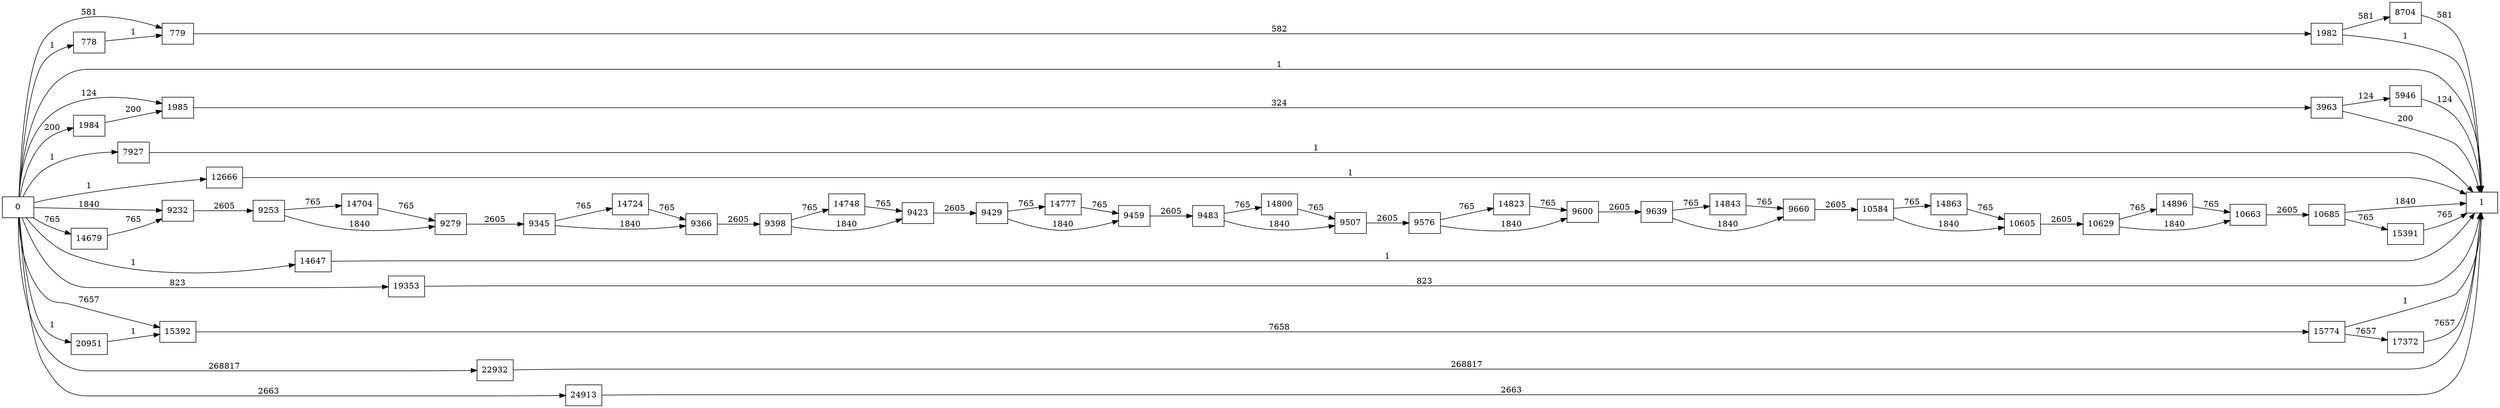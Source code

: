 digraph {
	graph [rankdir=LR]
	node [shape=rectangle]
	778 -> 779 [label=1]
	779 -> 1982 [label=582]
	1982 -> 1 [label=1]
	1982 -> 8704 [label=581]
	1984 -> 1985 [label=200]
	1985 -> 3963 [label=324]
	3963 -> 1 [label=200]
	3963 -> 5946 [label=124]
	5946 -> 1 [label=124]
	7927 -> 1 [label=1]
	8704 -> 1 [label=581]
	9232 -> 9253 [label=2605]
	9253 -> 9279 [label=1840]
	9253 -> 14704 [label=765]
	9279 -> 9345 [label=2605]
	9345 -> 9366 [label=1840]
	9345 -> 14724 [label=765]
	9366 -> 9398 [label=2605]
	9398 -> 9423 [label=1840]
	9398 -> 14748 [label=765]
	9423 -> 9429 [label=2605]
	9429 -> 9459 [label=1840]
	9429 -> 14777 [label=765]
	9459 -> 9483 [label=2605]
	9483 -> 9507 [label=1840]
	9483 -> 14800 [label=765]
	9507 -> 9576 [label=2605]
	9576 -> 9600 [label=1840]
	9576 -> 14823 [label=765]
	9600 -> 9639 [label=2605]
	9639 -> 9660 [label=1840]
	9639 -> 14843 [label=765]
	9660 -> 10584 [label=2605]
	10584 -> 10605 [label=1840]
	10584 -> 14863 [label=765]
	10605 -> 10629 [label=2605]
	10629 -> 10663 [label=1840]
	10629 -> 14896 [label=765]
	10663 -> 10685 [label=2605]
	10685 -> 1 [label=1840]
	10685 -> 15391 [label=765]
	12666 -> 1 [label=1]
	14647 -> 1 [label=1]
	14679 -> 9232 [label=765]
	14704 -> 9279 [label=765]
	14724 -> 9366 [label=765]
	14748 -> 9423 [label=765]
	14777 -> 9459 [label=765]
	14800 -> 9507 [label=765]
	14823 -> 9600 [label=765]
	14843 -> 9660 [label=765]
	14863 -> 10605 [label=765]
	14896 -> 10663 [label=765]
	15391 -> 1 [label=765]
	15392 -> 15774 [label=7658]
	15774 -> 1 [label=1]
	15774 -> 17372 [label=7657]
	17372 -> 1 [label=7657]
	19353 -> 1 [label=823]
	20951 -> 15392 [label=1]
	22932 -> 1 [label=268817]
	24913 -> 1 [label=2663]
	0 -> 1985 [label=124]
	0 -> 779 [label=581]
	0 -> 15392 [label=7657]
	0 -> 778 [label=1]
	0 -> 1984 [label=200]
	0 -> 1 [label=1]
	0 -> 7927 [label=1]
	0 -> 9232 [label=1840]
	0 -> 12666 [label=1]
	0 -> 14647 [label=1]
	0 -> 14679 [label=765]
	0 -> 19353 [label=823]
	0 -> 20951 [label=1]
	0 -> 22932 [label=268817]
	0 -> 24913 [label=2663]
}
